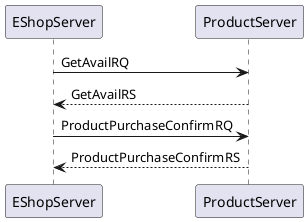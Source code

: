 @startuml




participant EShopServer as shop
participant ProductServer as prod

shop -> prod : GetAvailRQ
prod --> shop : GetAvailRS

shop -> prod : ProductPurchaseConfirmRQ
prod --> shop : ProductPurchaseConfirmRS





@enduml